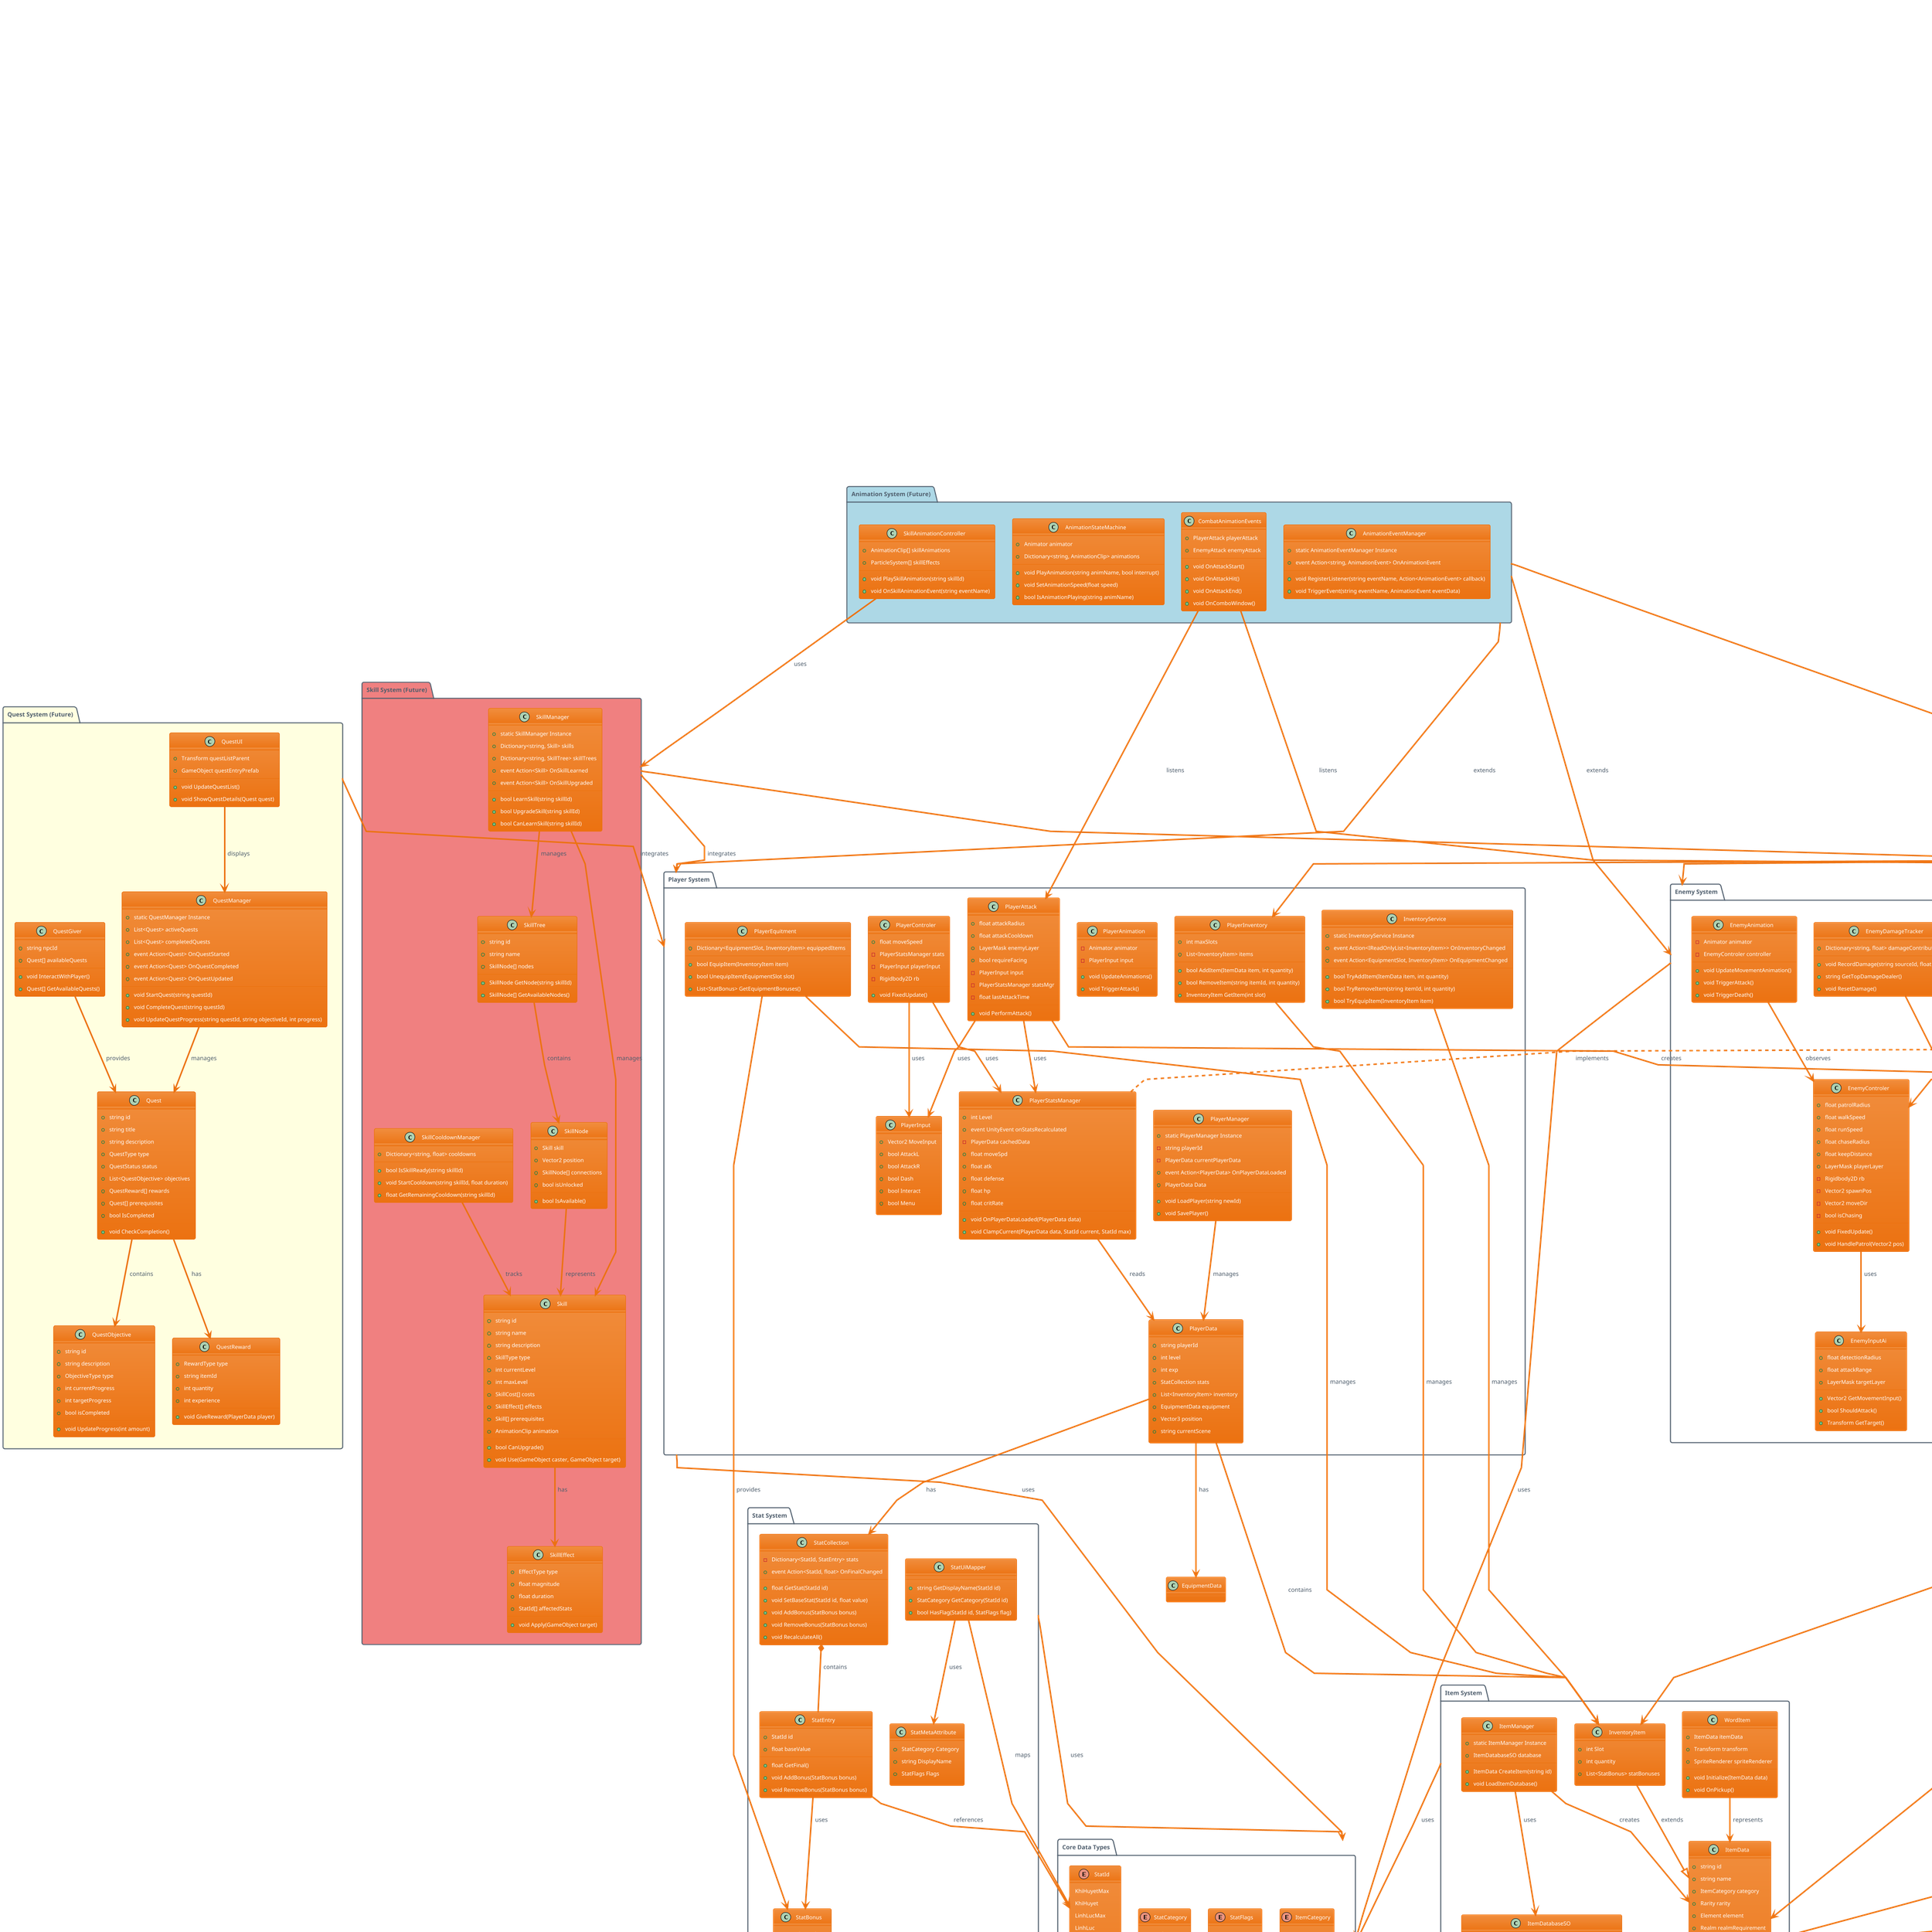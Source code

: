 @startuml Game System Class Diagram
!theme aws-orange
skinparam linetype polyline
skinparam groupInheritance 3

title **Game 2D Top-Down - Complete System Architecture**\n**Current System + Future Extensions**

' ============================================================================
' CORE ENUMERATIONS & DATA TYPES
' ============================================================================
package "Core Data Types" as CoreData {
    enum StatCategory {
        Survival
        Cultivation
        Combat
        Special
        Extended
    }
    
    enum StatFlags {
        None
        ResourceMax
        ResourceCurrent
        Percentage
        Derived
    }
    
    enum StatId {
        KhiHuyetMax
        KhiHuyet
        LinhLucMax
        LinhLuc
        ThoNguyenMax
        ThoNguyen
        TuVi
        DaoHanh
        CongVatLy
        PhongVatLy
        TocDo
        ...
    }
    
    enum ItemCategory {
        weapon
        armor
        consumable
        material
        ...
    }
    
    enum Rarity {
        pham
        hoang
        huyen
        dia
        thien
        tien
        than
    }
    
    enum Element {
        none
        kim
        moc
        thuy
        hoa
        tho
        loi
        am
        duong
    }
    
    enum Realm {
        PhamNhan
        luyen_khi
        truc_co
        kim_dan
        ...
    }
}

' ============================================================================
' STAT SYSTEM
' ============================================================================
package "Stat System" as StatSystem {
    class "StatEntry" {
        +StatId id
        +float baseValue
        +float GetFinal()
        +void AddBonus(StatBonus bonus)
        +void RemoveBonus(StatBonus bonus)
    }
    
    class "StatCollection" {
        -Dictionary<StatId, StatEntry> stats
        +event Action<StatId, float> OnFinalChanged
        +float GetStat(StatId id)
        +void SetBaseStat(StatId id, float value)
        +void AddBonus(StatBonus bonus)
        +void RemoveBonus(StatBonus bonus)
        +void RecalculateAll()
    }
    
    class "StatBonus" {
        +StatId statId
        +float value
        +BonusType type
        +string sourceId
        +int priority
    }
    
    class "StatMetaAttribute" {
        +StatCategory Category
        +string DisplayName
        +StatFlags Flags
    }
    
    class "StatUiMapper" {
        +string GetDisplayName(StatId id)
        +StatCategory GetCategory(StatId id)
        +bool HasFlag(StatId id, StatFlags flag)
    }
}

' ============================================================================
' ITEM SYSTEM
' ============================================================================
package "Item System" as ItemSystem {
    class "ItemData" {
        +string id
        +string name
        +ItemCategory category
        +Rarity rarity
        +Element element
        +Realm realmRequirement
        +int level
        +int maxStack
        +BaseStats baseStats
        +int sockets
        +AffixEntry[] affixes
        +UseEffect useEffect
        +string flavor
        +string addressIcon
        +string addressTexture
        +void LogDetail()
    }
    
    class "BaseStats" {
        +float atk
        +float defense
        +float hp
        +float qi
        +float moveSpd
        +float critRate
        +float critDmg
        +float penetration
        +float lifestealQi
        +Resist res
    }
    
    class "AffixEntry" {
        +string id
        +float value
        +int tier
    }
    
    class "UseEffect" {
        +string type
        +float magnitude
        +float duration
        +string spellId
    }
    
    class "InventoryItem" {
        +int Slot
        +int quantity
        +List<StatBonus> statBonuses
    }
    
    class "ItemDatabaseSO" {
        +ItemData[] items
        +ItemData GetItemById(string id)
        +ItemData[] GetItemsByCategory(ItemCategory category)
        +ItemData[] GetItemsByRarity(Rarity rarity)
    }
    
    class "ItemManager" {
        +static ItemManager Instance
        +ItemDatabaseSO database
        +ItemData CreateItem(string id)
        +void LoadItemDatabase()
    }
    
    class "WordItem" {
        +ItemData itemData
        +Transform transform
        +SpriteRenderer spriteRenderer
        +void Initialize(ItemData data)
        +void OnPickup()
    }
}

' ============================================================================
' PLAYER SYSTEM
' ============================================================================
package "Player System" as PlayerSystem {
    class "PlayerManager" {
        +static PlayerManager Instance
        -string playerId
        -PlayerData currentPlayerData
        +event Action<PlayerData> OnPlayerDataLoaded
        +PlayerData Data
        +void LoadPlayer(string newId)
        +void SavePlayer()
    }
    
    class "PlayerData" {
        +string playerId
        +int level
        +int exp
        +StatCollection stats
        +List<InventoryItem> inventory
        +EquipmentData equipment
        +Vector3 position
        +string currentScene
    }
    
    class "PlayerControler" {
        +float moveSpeed
        -PlayerStatsManager stats
        -PlayerInput playerInput
        -Rigidbody2D rb
        +void FixedUpdate()
    }
    
    class "PlayerInput" {
        +Vector2 MoveInput
        +bool AttackL
        +bool AttackR
        +bool Dash
        +bool Interact
        +bool Menu
    }
    
    class "PlayerStatsManager" {
        +int Level
        +event UnityEvent onStatsRecalculated
        -PlayerData cachedData
        +float moveSpd
        +float atk
        +float defense
        +float hp
        +float critRate
        +void OnPlayerDataLoaded(PlayerData data)
        +void ClampCurrent(PlayerData data, StatId current, StatId max)
    }
    
    class "PlayerAttack" {
        +float attackRadius
        +float attackCooldown
        +LayerMask enemyLayer
        +bool requireFacing
        -PlayerInput input
        -PlayerStatsManager statsMgr
        -float lastAttackTime
        +void PerformAttack()
    }
    
    class "PlayerAnimation" {
        -Animator animator
        -PlayerInput input
        +void UpdateAnimations()
        +void TriggerAttack()
    }
    
    class "PlayerInventory" {
        +int maxSlots
        +List<InventoryItem> items
        +bool AddItem(ItemData item, int quantity)
        +bool RemoveItem(string itemId, int quantity)
        +InventoryItem GetItem(int slot)
    }
    
    class "PlayerEquitment" {
        +Dictionary<EquipmentSlot, InventoryItem> equippedItems
        +bool EquipItem(InventoryItem item)
        +bool UnequipItem(EquipmentSlot slot)
        +List<StatBonus> GetEquipmentBonuses()
    }
    
    class "InventoryService" {
        +static InventoryService Instance
        +event Action<IReadOnlyList<InventoryItem>> OnInventoryChanged
        +event Action<EquipmentSlot, InventoryItem> OnEquipmentChanged
        +bool TryAddItem(ItemData item, int quantity)
        +bool TryRemoveItem(string itemId, int quantity)
        +bool TryEquipItem(InventoryItem item)
    }
}

' ============================================================================
' ENEMY SYSTEM
' ============================================================================
package "Enemy System" as EnemySystem {
    class "EnemyControler" {
        +float patrolRadius
        +float walkSpeed
        +float runSpeed
        +float chaseRadius
        +float keepDistance
        +LayerMask playerLayer
        -Rigidbody2D rb
        -Vector2 spawnPos
        -Vector2 moveDir
        -bool isChasing
        +void FixedUpdate()
        +void HandlePatrol(Vector2 pos)
    }
    
    class "EnemyInputAi" {
        +float detectionRadius
        +float attackRange
        +LayerMask targetLayer
        +Vector2 GetMovementInput()
        +bool ShouldAttack()
        +Transform GetTarget()
    }
    
    class "EnemyStats" {
        +float maxHealth
        +float currentHealth
        +float attack
        +float defense
        +float moveSpeed
        +bool IsDead
        +void TakeDamage(float damage)
        +void Heal(float amount)
    }
    
    class "EnemyAttack" {
        +float attackRadius
        +float attackCooldown
        +float attackDamage
        +LayerMask targetLayer
        -float lastAttackTime
        +void PerformAttack()
    }
    
    class "EnemyAnimation" {
        -Animator animator
        -EnemyControler controller
        +void UpdateMovementAnimation()
        +void TriggerAttack()
        +void TriggerDeath()
    }
    
    class "EnemyDamageTracker" {
        +Dictionary<string, float> damageContributions
        +void RecordDamage(string sourceId, float damage)
        +string GetTopDamageDealer()
        +void ResetDamage()
    }
    
    class "EnemyDeathHandler" {
        +ItemDropManager dropManager
        +void OnDeath()
        +void DropItems()
        +void GiveExperience()
    }
    
    class "EnemyUI" {
        +Canvas healthBarCanvas
        +Slider healthBar
        +void UpdateHealthBar(float current, float max)
        +void ShowDamageText(float damage)
    }
}

' ============================================================================
' COMBAT SYSTEM
' ============================================================================
package "Combat System" as CombatSystem {
    interface "IDamageable" {
        +bool ApplyDamage(DamageContext ctx)
        +bool IsDead
    }
    
    class "DamageContext" {
        +float baseDamage
        +float finalDamage
        +DamageType type
        +GameObject source
        +GameObject target
        +bool isCritical
        +Element element
        +Vector3 hitPoint
        +Vector3 hitDirection
    }
    
    class "DamageSnapshot" {
        +float damage
        +bool isCritical
        +string sourceId
        +string targetId
        +float timestamp
    }
    
    class "CombatCalculator" {
        +static float CalculateDamage(float baseDamage, float attack, float defense)
        +static bool RollCritical(float critRate)
        +static float ApplyCriticalMultiplier(float damage, float critMultiplier)
        +static float ApplyElementalModifier(float damage, Element attackElement, Element defenseElement)
    }
    
    class "FloatingCombatText" {
        +Text damageText
        +float duration
        +AnimationCurve moveCurve
        +void Initialize(float damage, bool isCritical)
        +void PlayAnimation()
    }
    
    class "FloatingCombatTextSpawner" {
        +GameObject textPrefab
        +Transform canvas
        +void SpawnDamageText(Vector3 position, float damage, bool isCritical)
    }
}

' ============================================================================
' UI SYSTEM
' ============================================================================
package "UI System" as UISystem {
    class "UIManager" {
        +static UIManager Instance
        +GameObject controllerPanel
        +GameObject menuPanel
        +GameObject inventoryPanel
        +GameObject equipmentPanel
        +GameObject infoItemPanel
        +GameObject infoPlayerPanel
        +PanelMapping[] panelMappings
        +void ShowController()
        +void ToggleMenu()
        +void ShowPanel(string key)
    }
    
    class "InventoryUIManager" {
        +PlayerInventory playerInventory
        +Transform gridRoot
        +SlotItem slotPrefab
        +bool autoBuildOnStart
        -List<SlotItem> slots
        +void RefreshFromCurrentData()
        +void HandleInventoryChanged(IReadOnlyList<InventoryItem> items)
        +void RebuildFromData(PlayerData data)
    }
    
    class "SlotItem" {
        +Image itemIcon
        +Text quantityText
        +Button slotButton
        +InventoryItem currentItem
        +int slotIndex
        +void SetItem(InventoryItem item)
        +void OnSlotClick()
        +void OnBeginDrag()
        +void OnEndDrag()
    }
    
    class "EquipmentUIManager" {
        +Transform equipmentSlotsParent
        +SlotItem[] equipmentSlots
        +void UpdateEquipmentDisplay()
        +void OnEquipmentSlotClick(EquipmentSlot slot)
    }
    
    class "InfoItem" {
        +Text itemName
        +Text itemDescription
        +Text itemStats
        +Image itemIcon
        +void DisplayItem(ItemData item)
        +void Hide()
    }
    
    class "MenuToggleKey" {
        +KeyCode toggleKey
        +string panelKey
        +void Update()
        +void OnToggle()
    }
    
    class "TabShiftToggle" {
        +void OnTabPressed()
        +void ShiftToNextPanel()
    }
}

' ============================================================================
' WORLD & SCENE SYSTEM
' ============================================================================
package "World System" as WorldSystem {
    class "ItemDropManager" {
        +static ItemDropManager Instance
        +GameObject itemDropPrefab
        +void DropItem(ItemData item, Vector3 position, int quantity)
        +void DropRandomItems(Vector3 position, DropTable dropTable)
    }
    
    class "DropTable" {
        +DropEntry[] entries
        +ItemData[] GetRandomDrops()
    }
    
    class "DropEntry" {
        +ItemData item
        +float dropChance
        +int minQuantity
        +int maxQuantity
    }
    
    class "SceneTransition" {
        +string targetScene
        +Vector3 spawnPosition
        +void LoadScene()
        +void SavePlayerPosition()
    }
}

' ============================================================================
' FUTURE EXTENSIONS - ANIMATION SYSTEM
' ============================================================================
package "Animation System (Future)" as AnimationSystem #LightBlue {
    class "AnimationEventManager" {
        +static AnimationEventManager Instance
        +event Action<string, AnimationEvent> OnAnimationEvent
        +void RegisterListener(string eventName, Action<AnimationEvent> callback)
        +void TriggerEvent(string eventName, AnimationEvent eventData)
    }
    
    class "CombatAnimationEvents" {
        +PlayerAttack playerAttack
        +EnemyAttack enemyAttack
        +void OnAttackStart()
        +void OnAttackHit()
        +void OnAttackEnd()
        +void OnComboWindow()
    }
    
    class "AnimationStateMachine" {
        +Animator animator
        +Dictionary<string, AnimationClip> animations
        +void PlayAnimation(string animName, bool interrupt)
        +void SetAnimationSpeed(float speed)
        +bool IsAnimationPlaying(string animName)
    }
    
    class "SkillAnimationController" {
        +AnimationClip[] skillAnimations
        +ParticleSystem[] skillEffects
        +void PlaySkillAnimation(string skillId)
        +void OnSkillAnimationEvent(string eventName)
    }
}

' ============================================================================
' FUTURE EXTENSIONS - AUDIO SYSTEM
' ============================================================================
package "Audio System (Future)" as AudioSystem #LightGreen {
    class "AudioManager" {
        +static AudioManager Instance
        +AudioSource musicSource
        +AudioSource sfxSource
        +AudioClip[] musicTracks
        +AudioClip[] sfxClips
        +float masterVolume
        +float musicVolume
        +float sfxVolume
        +void PlayMusic(string trackName, bool loop)
        +void PlaySFX(string clipName, Vector3 position)
        +void StopMusic()
        +void SetVolume(AudioType type, float volume)
    }
    
    class "AudioEvent" {
        +string eventName
        +AudioClip[] clips
        +float volume
        +float pitch
        +bool randomizePitch
        +void Play(Vector3 position)
    }
    
    class "CombatAudioHandler" {
        +AudioEvent attackSounds
        +AudioEvent hitSounds
        +AudioEvent criticalHitSounds
        +AudioEvent deathSounds
        +void OnAttack(DamageContext context)
        +void OnHit(DamageContext context)
        +void OnDeath(GameObject target)
    }
    
    class "UIAudioHandler" {
        +AudioEvent buttonClickSound
        +AudioEvent itemPickupSound
        +AudioEvent equipSound
        +AudioEvent errorSound
        +void OnButtonClick()
        +void OnItemInteraction(string interactionType)
    }
}

' ============================================================================
' FUTURE EXTENSIONS - QUEST SYSTEM
' ============================================================================
package "Quest System (Future)" as QuestSystem #LightYellow {
    class "QuestManager" {
        +static QuestManager Instance
        +List<Quest> activeQuests
        +List<Quest> completedQuests
        +event Action<Quest> OnQuestStarted
        +event Action<Quest> OnQuestCompleted
        +event Action<Quest> OnQuestUpdated
        +void StartQuest(string questId)
        +void CompleteQuest(string questId)
        +void UpdateQuestProgress(string questId, string objectiveId, int progress)
    }
    
    class "Quest" {
        +string id
        +string title
        +string description
        +QuestType type
        +QuestStatus status
        +List<QuestObjective> objectives
        +QuestReward[] rewards
        +Quest[] prerequisites
        +bool IsCompleted
        +void CheckCompletion()
    }
    
    class "QuestObjective" {
        +string id
        +string description
        +ObjectiveType type
        +int currentProgress
        +int targetProgress
        +bool isCompleted
        +void UpdateProgress(int amount)
    }
    
    class "QuestReward" {
        +RewardType type
        +string itemId
        +int quantity
        +int experience
        +void GiveReward(PlayerData player)
    }
    
    class "QuestGiver" {
        +string npcId
        +Quest[] availableQuests
        +void InteractWithPlayer()
        +Quest[] GetAvailableQuests()
    }
    
    class "QuestUI" {
        +Transform questListParent
        +GameObject questEntryPrefab
        +void UpdateQuestList()
        +void ShowQuestDetails(Quest quest)
    }
}

' ============================================================================
' FUTURE EXTENSIONS - SKILL SYSTEM
' ============================================================================
package "Skill System (Future)" as SkillSystem #LightCoral {
    class "SkillManager" {
        +static SkillManager Instance
        +Dictionary<string, Skill> skills
        +Dictionary<string, SkillTree> skillTrees
        +event Action<Skill> OnSkillLearned
        +event Action<Skill> OnSkillUpgraded
        +bool LearnSkill(string skillId)
        +bool UpgradeSkill(string skillId)
        +bool CanLearnSkill(string skillId)
    }
    
    class "Skill" {
        +string id
        +string name
        +string description
        +SkillType type
        +int currentLevel
        +int maxLevel
        +SkillCost[] costs
        +SkillEffect[] effects
        +Skill[] prerequisites
        +AnimationClip animation
        +bool CanUpgrade()
        +void Use(GameObject caster, GameObject target)
    }
    
    class "SkillTree" {
        +string id
        +string name
        +SkillNode[] nodes
        +SkillNode GetNode(string skillId)
        +SkillNode[] GetAvailableNodes()
    }
    
    class "SkillNode" {
        +Skill skill
        +Vector2 position
        +SkillNode[] connections
        +bool isUnlocked
        +bool IsAvailable()
    }
    
    class "SkillEffect" {
        +EffectType type
        +float magnitude
        +float duration
        +StatId[] affectedStats
        +void Apply(GameObject target)
    }
    
    class "SkillCooldownManager" {
        +Dictionary<string, float> cooldowns
        +bool IsSkillReady(string skillId)
        +void StartCooldown(string skillId, float duration)
        +float GetRemainingCooldown(string skillId)
    }
}

' ============================================================================
' FUTURE EXTENSIONS - PERFORMANCE SYSTEM
' ============================================================================
package "Performance System (Future)" as PerformanceSystem #Lavender {
    class "ObjectPoolManager" {
        +static ObjectPoolManager Instance
        +Dictionary<string, ObjectPool> pools
        +void CreatePool(string poolId, GameObject prefab, int initialSize)
        +GameObject GetFromPool(string poolId)
        +void ReturnToPool(string poolId, GameObject obj)
    }
    
    class "ObjectPool" {
        +string poolId
        +GameObject prefab
        +Queue<GameObject> availableObjects
        +HashSet<GameObject> activeObjects
        +int maxSize
        +GameObject Get()
        +void Return(GameObject obj)
        +void Expand(int count)
    }
    
    class "EffectPooler" {
        +ObjectPool damageTextPool
        +ObjectPool particleEffectPool
        +ObjectPool projectilePool
        +void SpawnEffect(string effectId, Vector3 position)
        +void ReturnEffect(GameObject effect, float delay)
    }
    
    class "EnemyPooler" {
        +ObjectPool[] enemyPools
        +void SpawnEnemy(string enemyType, Vector3 position)
        +void ReturnEnemy(GameObject enemy)
        +void PrewarmPools()
    }
    
    class "PerformanceMonitor" {
        +static PerformanceMonitor Instance
        +float fps
        +int drawCalls
        +long memoryUsage
        +int activeGameObjects
        +void Update()
        +void LogPerformanceStats()
    }
}

' ============================================================================
' RELATIONSHIPS - CURRENT SYSTEM
' ============================================================================

' Core Data Types relationships
StatSystem --> CoreData : uses
ItemSystem --> CoreData : uses
PlayerSystem --> CoreData : uses
EnemySystem --> CoreData : uses

' Stat System relationships
StatCollection *-- StatEntry : contains
StatEntry --> StatBonus : uses
StatEntry --> StatId : references
StatUiMapper --> StatId : maps
StatUiMapper --> StatMetaAttribute : uses

' Item System relationships
ItemData --> BaseStats : has
ItemData --> AffixEntry : has
ItemData --> UseEffect : has
InventoryItem --|> ItemData : extends
ItemManager --> ItemDatabaseSO : uses
ItemManager --> ItemData : creates
WordItem --> ItemData : represents

' Player System relationships
PlayerManager --> PlayerData : manages
PlayerData --> StatCollection : has
PlayerData --> InventoryItem : contains
PlayerData --> EquipmentData : has
PlayerControler --> PlayerInput : uses
PlayerControler --> PlayerStatsManager : uses
PlayerStatsManager --> PlayerData : reads
PlayerAttack --> PlayerInput : uses
PlayerAttack --> PlayerStatsManager : uses
PlayerInventory --> InventoryItem : manages
PlayerEquitment --> InventoryItem : manages
PlayerEquitment --> StatBonus : provides
InventoryService --> InventoryItem : manages

' Enemy System relationships
EnemyControler --> EnemyInputAi : uses
EnemyAttack --> EnemyStats : uses
EnemyAnimation --> EnemyControler : observes
EnemyDamageTracker --> EnemyDeathHandler : notifies
EnemyDeathHandler --> ItemDropManager : uses
EnemyUI --> EnemyStats : displays

' Combat System relationships
IDamageable <|.. PlayerStatsManager : implements
IDamageable <|.. EnemyStats : implements
PlayerAttack --> DamageContext : creates
EnemyAttack --> DamageContext : creates
DamageContext --> DamageSnapshot : creates
FloatingCombatTextSpawner --> FloatingCombatText : creates
CombatCalculator --> DamageContext : calculates

' UI System relationships
UIManager --> InventoryUIManager : manages
UIManager --> EquipmentUIManager : manages
InventoryUIManager --> SlotItem : creates
InventoryUIManager --> PlayerInventory : uses
EquipmentUIManager --> SlotItem : uses
SlotItem --> InventoryItem : displays
InfoItem --> ItemData : displays
MenuToggleKey --> UIManager : uses

' World System relationships
ItemDropManager --> ItemData : drops
ItemDropManager --> DropTable : uses
DropTable --> DropEntry : contains
DropEntry --> ItemData : references

' ============================================================================
' RELATIONSHIPS - FUTURE EXTENSIONS
' ============================================================================

' Animation System relationships
AnimationSystem --> PlayerSystem : extends
AnimationSystem --> EnemySystem : extends
AnimationSystem --> CombatSystem : extends
CombatAnimationEvents --> PlayerAttack : listens
CombatAnimationEvents --> EnemyAttack : listens
SkillAnimationController --> SkillSystem : uses

' Audio System relationships
AudioSystem --> CombatSystem : enhances
AudioSystem --> UISystem : enhances
CombatAudioHandler --> DamageContext : listens
UIAudioHandler --> UIManager : listens

' Quest System relationships
QuestSystem --> PlayerSystem : integrates
QuestManager --> Quest : manages
Quest --> QuestObjective : contains
Quest --> QuestReward : has
QuestGiver --> Quest : provides
QuestUI --> QuestManager : displays

' Skill System relationships
SkillSystem --> PlayerSystem : integrates
SkillSystem --> CombatSystem : enhances
SkillManager --> Skill : manages
SkillManager --> SkillTree : manages
SkillTree --> SkillNode : contains
SkillNode --> Skill : represents
Skill --> SkillEffect : has
SkillCooldownManager --> Skill : tracks

' Performance System relationships
PerformanceSystem --> CombatSystem : optimizes
PerformanceSystem --> EnemySystem : optimizes
PerformanceSystem --> UISystem : optimizes
ObjectPoolManager --> ObjectPool : manages
EffectPooler --> ObjectPool : uses
EnemyPooler --> ObjectPool : uses
EffectPooler --> FloatingCombatText : pools
EnemyPooler --> EnemyControler : pools

@enduml